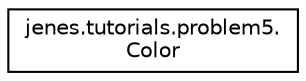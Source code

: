 digraph "Representación gráfica de la clase"
{
  edge [fontname="Helvetica",fontsize="10",labelfontname="Helvetica",labelfontsize="10"];
  node [fontname="Helvetica",fontsize="10",shape=record];
  rankdir="LR";
  Node1 [label="jenes.tutorials.problem5.\lColor",height=0.2,width=0.4,color="black", fillcolor="white", style="filled",URL="$enumjenes_1_1tutorials_1_1problem5_1_1_color.html"];
}
